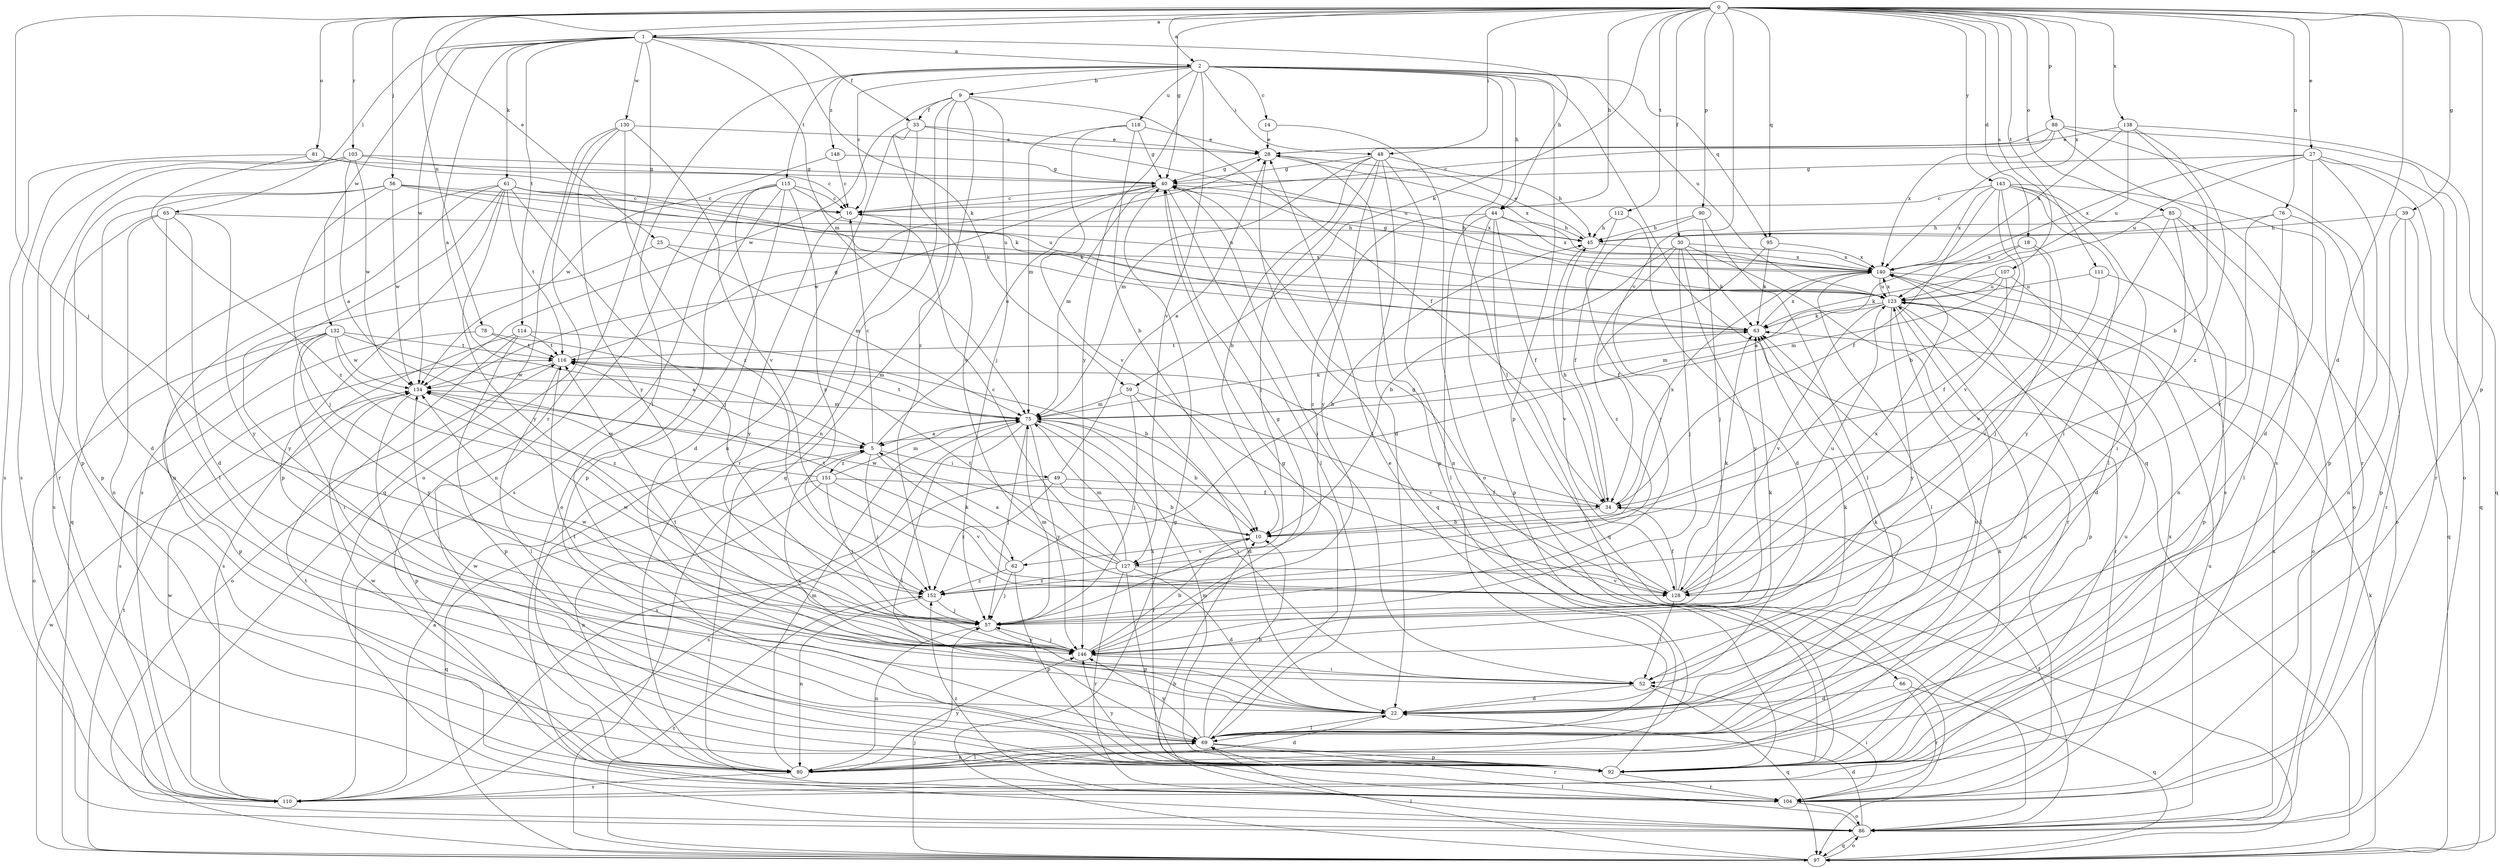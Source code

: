 strict digraph  {
0;
1;
2;
5;
9;
10;
14;
16;
18;
22;
25;
27;
28;
30;
33;
34;
39;
40;
44;
45;
48;
49;
52;
56;
57;
59;
61;
62;
63;
65;
66;
69;
75;
76;
78;
80;
81;
85;
86;
88;
90;
92;
95;
97;
103;
104;
107;
110;
111;
112;
114;
115;
116;
118;
123;
127;
128;
130;
132;
134;
138;
140;
143;
146;
148;
151;
152;
0 -> 1  [label=a];
0 -> 2  [label=a];
0 -> 18  [label=d];
0 -> 22  [label=d];
0 -> 25  [label=e];
0 -> 27  [label=e];
0 -> 30  [label=f];
0 -> 39  [label=g];
0 -> 40  [label=g];
0 -> 44  [label=h];
0 -> 48  [label=i];
0 -> 56  [label=j];
0 -> 57  [label=j];
0 -> 59  [label=k];
0 -> 76  [label=n];
0 -> 78  [label=n];
0 -> 81  [label=o];
0 -> 85  [label=o];
0 -> 88  [label=p];
0 -> 90  [label=p];
0 -> 92  [label=p];
0 -> 95  [label=q];
0 -> 103  [label=r];
0 -> 107  [label=s];
0 -> 111  [label=t];
0 -> 112  [label=t];
0 -> 127  [label=v];
0 -> 138  [label=x];
0 -> 140  [label=x];
0 -> 143  [label=y];
1 -> 2  [label=a];
1 -> 5  [label=a];
1 -> 33  [label=f];
1 -> 44  [label=h];
1 -> 59  [label=k];
1 -> 61  [label=k];
1 -> 65  [label=l];
1 -> 75  [label=m];
1 -> 104  [label=r];
1 -> 114  [label=t];
1 -> 130  [label=w];
1 -> 132  [label=w];
1 -> 134  [label=w];
2 -> 9  [label=b];
2 -> 14  [label=c];
2 -> 16  [label=c];
2 -> 44  [label=h];
2 -> 48  [label=i];
2 -> 66  [label=l];
2 -> 69  [label=l];
2 -> 92  [label=p];
2 -> 95  [label=q];
2 -> 97  [label=q];
2 -> 115  [label=t];
2 -> 118  [label=u];
2 -> 123  [label=u];
2 -> 127  [label=v];
2 -> 146  [label=y];
2 -> 148  [label=z];
5 -> 16  [label=c];
5 -> 28  [label=e];
5 -> 49  [label=i];
5 -> 57  [label=j];
5 -> 62  [label=k];
5 -> 151  [label=z];
9 -> 33  [label=f];
9 -> 34  [label=f];
9 -> 57  [label=j];
9 -> 80  [label=n];
9 -> 97  [label=q];
9 -> 134  [label=w];
9 -> 152  [label=z];
10 -> 62  [label=k];
10 -> 127  [label=v];
10 -> 134  [label=w];
14 -> 28  [label=e];
14 -> 86  [label=o];
16 -> 45  [label=h];
16 -> 146  [label=y];
18 -> 5  [label=a];
18 -> 57  [label=j];
18 -> 128  [label=v];
18 -> 140  [label=x];
22 -> 5  [label=a];
22 -> 63  [label=k];
22 -> 69  [label=l];
22 -> 116  [label=t];
25 -> 75  [label=m];
25 -> 140  [label=x];
25 -> 146  [label=y];
27 -> 22  [label=d];
27 -> 40  [label=g];
27 -> 92  [label=p];
27 -> 97  [label=q];
27 -> 104  [label=r];
27 -> 123  [label=u];
27 -> 140  [label=x];
28 -> 40  [label=g];
28 -> 92  [label=p];
28 -> 97  [label=q];
28 -> 140  [label=x];
30 -> 10  [label=b];
30 -> 57  [label=j];
30 -> 63  [label=k];
30 -> 104  [label=r];
30 -> 140  [label=x];
30 -> 146  [label=y];
30 -> 152  [label=z];
33 -> 28  [label=e];
33 -> 80  [label=n];
33 -> 104  [label=r];
33 -> 123  [label=u];
33 -> 128  [label=v];
34 -> 10  [label=b];
34 -> 45  [label=h];
34 -> 116  [label=t];
34 -> 140  [label=x];
39 -> 45  [label=h];
39 -> 80  [label=n];
39 -> 92  [label=p];
39 -> 97  [label=q];
40 -> 16  [label=c];
40 -> 52  [label=i];
40 -> 69  [label=l];
40 -> 75  [label=m];
40 -> 134  [label=w];
40 -> 140  [label=x];
44 -> 34  [label=f];
44 -> 45  [label=h];
44 -> 69  [label=l];
44 -> 92  [label=p];
44 -> 97  [label=q];
44 -> 140  [label=x];
44 -> 152  [label=z];
45 -> 28  [label=e];
45 -> 128  [label=v];
45 -> 140  [label=x];
48 -> 10  [label=b];
48 -> 22  [label=d];
48 -> 40  [label=g];
48 -> 45  [label=h];
48 -> 57  [label=j];
48 -> 75  [label=m];
48 -> 80  [label=n];
48 -> 146  [label=y];
49 -> 10  [label=b];
49 -> 28  [label=e];
49 -> 34  [label=f];
49 -> 110  [label=s];
49 -> 152  [label=z];
52 -> 22  [label=d];
52 -> 63  [label=k];
52 -> 97  [label=q];
52 -> 116  [label=t];
56 -> 16  [label=c];
56 -> 22  [label=d];
56 -> 57  [label=j];
56 -> 63  [label=k];
56 -> 92  [label=p];
56 -> 123  [label=u];
56 -> 134  [label=w];
57 -> 75  [label=m];
57 -> 80  [label=n];
57 -> 134  [label=w];
57 -> 146  [label=y];
59 -> 22  [label=d];
59 -> 57  [label=j];
59 -> 75  [label=m];
59 -> 128  [label=v];
61 -> 16  [label=c];
61 -> 57  [label=j];
61 -> 63  [label=k];
61 -> 80  [label=n];
61 -> 92  [label=p];
61 -> 97  [label=q];
61 -> 110  [label=s];
61 -> 116  [label=t];
61 -> 123  [label=u];
61 -> 146  [label=y];
62 -> 45  [label=h];
62 -> 57  [label=j];
62 -> 92  [label=p];
62 -> 116  [label=t];
62 -> 152  [label=z];
63 -> 116  [label=t];
63 -> 140  [label=x];
65 -> 22  [label=d];
65 -> 45  [label=h];
65 -> 69  [label=l];
65 -> 80  [label=n];
65 -> 110  [label=s];
65 -> 146  [label=y];
66 -> 22  [label=d];
66 -> 97  [label=q];
66 -> 104  [label=r];
69 -> 10  [label=b];
69 -> 40  [label=g];
69 -> 80  [label=n];
69 -> 92  [label=p];
69 -> 104  [label=r];
69 -> 123  [label=u];
69 -> 134  [label=w];
69 -> 146  [label=y];
75 -> 5  [label=a];
75 -> 10  [label=b];
75 -> 52  [label=i];
75 -> 57  [label=j];
75 -> 63  [label=k];
75 -> 69  [label=l];
75 -> 104  [label=r];
75 -> 110  [label=s];
75 -> 116  [label=t];
75 -> 146  [label=y];
76 -> 45  [label=h];
76 -> 69  [label=l];
76 -> 104  [label=r];
76 -> 128  [label=v];
78 -> 75  [label=m];
78 -> 110  [label=s];
78 -> 116  [label=t];
80 -> 22  [label=d];
80 -> 69  [label=l];
80 -> 75  [label=m];
80 -> 110  [label=s];
80 -> 123  [label=u];
80 -> 134  [label=w];
80 -> 146  [label=y];
81 -> 40  [label=g];
81 -> 63  [label=k];
81 -> 110  [label=s];
81 -> 152  [label=z];
85 -> 45  [label=h];
85 -> 52  [label=i];
85 -> 80  [label=n];
85 -> 86  [label=o];
85 -> 146  [label=y];
86 -> 10  [label=b];
86 -> 22  [label=d];
86 -> 34  [label=f];
86 -> 69  [label=l];
86 -> 97  [label=q];
86 -> 123  [label=u];
86 -> 140  [label=x];
88 -> 16  [label=c];
88 -> 28  [label=e];
88 -> 86  [label=o];
88 -> 104  [label=r];
88 -> 110  [label=s];
88 -> 140  [label=x];
90 -> 34  [label=f];
90 -> 45  [label=h];
90 -> 57  [label=j];
90 -> 69  [label=l];
92 -> 28  [label=e];
92 -> 63  [label=k];
92 -> 75  [label=m];
92 -> 104  [label=r];
92 -> 123  [label=u];
92 -> 146  [label=y];
95 -> 34  [label=f];
95 -> 63  [label=k];
95 -> 140  [label=x];
97 -> 40  [label=g];
97 -> 57  [label=j];
97 -> 63  [label=k];
97 -> 69  [label=l];
97 -> 86  [label=o];
97 -> 116  [label=t];
97 -> 134  [label=w];
97 -> 152  [label=z];
103 -> 5  [label=a];
103 -> 16  [label=c];
103 -> 40  [label=g];
103 -> 92  [label=p];
103 -> 104  [label=r];
103 -> 110  [label=s];
103 -> 134  [label=w];
104 -> 52  [label=i];
104 -> 86  [label=o];
104 -> 116  [label=t];
104 -> 140  [label=x];
104 -> 152  [label=z];
107 -> 22  [label=d];
107 -> 34  [label=f];
107 -> 63  [label=k];
107 -> 75  [label=m];
107 -> 123  [label=u];
110 -> 5  [label=a];
110 -> 134  [label=w];
111 -> 92  [label=p];
111 -> 123  [label=u];
111 -> 128  [label=v];
112 -> 22  [label=d];
112 -> 45  [label=h];
112 -> 57  [label=j];
114 -> 10  [label=b];
114 -> 86  [label=o];
114 -> 92  [label=p];
114 -> 110  [label=s];
114 -> 116  [label=t];
115 -> 16  [label=c];
115 -> 22  [label=d];
115 -> 80  [label=n];
115 -> 86  [label=o];
115 -> 92  [label=p];
115 -> 110  [label=s];
115 -> 123  [label=u];
115 -> 152  [label=z];
116 -> 40  [label=g];
116 -> 69  [label=l];
116 -> 134  [label=w];
118 -> 10  [label=b];
118 -> 28  [label=e];
118 -> 40  [label=g];
118 -> 75  [label=m];
118 -> 128  [label=v];
123 -> 63  [label=k];
123 -> 69  [label=l];
123 -> 75  [label=m];
123 -> 92  [label=p];
123 -> 104  [label=r];
123 -> 128  [label=v];
123 -> 140  [label=x];
123 -> 146  [label=y];
127 -> 5  [label=a];
127 -> 16  [label=c];
127 -> 22  [label=d];
127 -> 75  [label=m];
127 -> 92  [label=p];
127 -> 104  [label=r];
127 -> 116  [label=t];
127 -> 128  [label=v];
127 -> 152  [label=z];
128 -> 34  [label=f];
128 -> 40  [label=g];
128 -> 52  [label=i];
128 -> 63  [label=k];
128 -> 123  [label=u];
128 -> 140  [label=x];
130 -> 28  [label=e];
130 -> 86  [label=o];
130 -> 97  [label=q];
130 -> 128  [label=v];
130 -> 146  [label=y];
130 -> 152  [label=z];
132 -> 5  [label=a];
132 -> 52  [label=i];
132 -> 86  [label=o];
132 -> 92  [label=p];
132 -> 116  [label=t];
132 -> 134  [label=w];
132 -> 146  [label=y];
132 -> 152  [label=z];
134 -> 75  [label=m];
134 -> 92  [label=p];
138 -> 10  [label=b];
138 -> 28  [label=e];
138 -> 97  [label=q];
138 -> 123  [label=u];
138 -> 140  [label=x];
138 -> 152  [label=z];
140 -> 40  [label=g];
140 -> 69  [label=l];
140 -> 86  [label=o];
140 -> 123  [label=u];
143 -> 10  [label=b];
143 -> 16  [label=c];
143 -> 34  [label=f];
143 -> 52  [label=i];
143 -> 69  [label=l];
143 -> 86  [label=o];
143 -> 110  [label=s];
143 -> 128  [label=v];
143 -> 140  [label=x];
146 -> 10  [label=b];
146 -> 40  [label=g];
146 -> 52  [label=i];
146 -> 57  [label=j];
146 -> 63  [label=k];
146 -> 134  [label=w];
148 -> 16  [label=c];
148 -> 40  [label=g];
148 -> 134  [label=w];
151 -> 34  [label=f];
151 -> 57  [label=j];
151 -> 75  [label=m];
151 -> 80  [label=n];
151 -> 97  [label=q];
151 -> 128  [label=v];
151 -> 134  [label=w];
152 -> 57  [label=j];
152 -> 80  [label=n];
}
